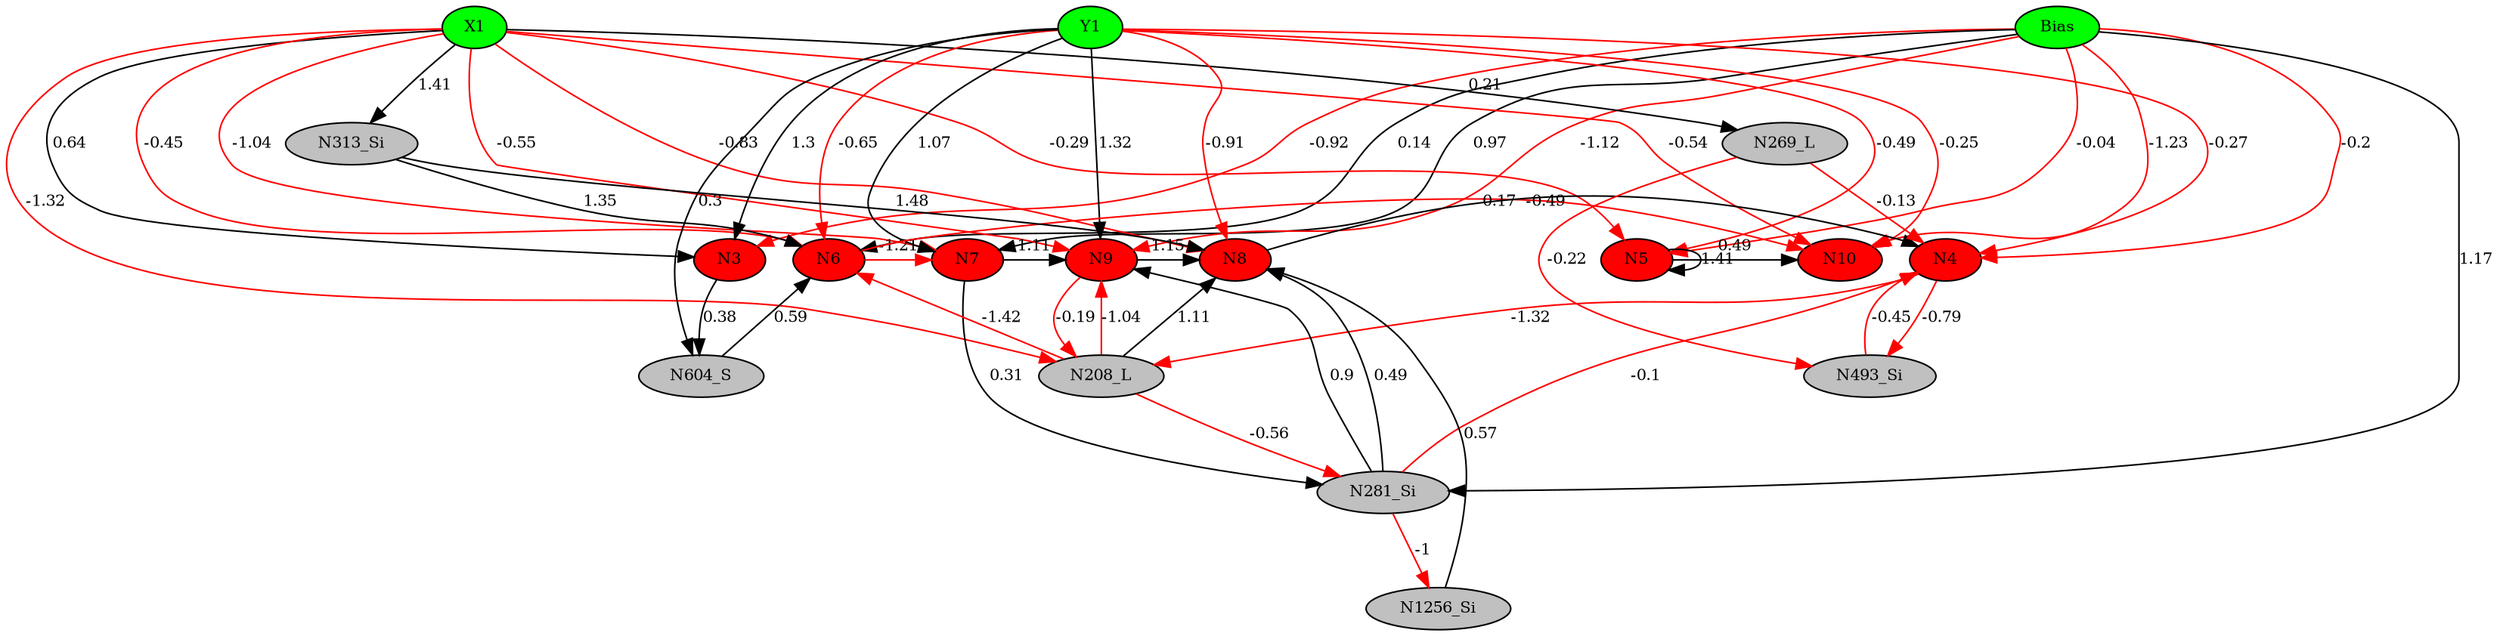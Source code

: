 digraph g { 
N0 [shape=ellipse, label=Bias,fontsize=10,height=0.1,width=0.1,style=filled,fillcolor=green]
N1[shape=ellipse label=X1,fontsize=10,height=0.1,width=0.1,style=filled,fillcolor=green]
N2[shape=ellipse label=Y1,fontsize=10,height=0.1,width=0.1,style=filled,fillcolor=green]
N3[shape=ellipse,fontsize = 10, height = 0.1, width = 0.1, style = filled, fillcolor = red]
N4[shape=ellipse,fontsize = 10, height = 0.1, width = 0.1, style = filled, fillcolor = red]
N5[shape=ellipse,fontsize = 10, height = 0.1, width = 0.1, style = filled, fillcolor = red]
N6[shape=ellipse,fontsize = 10, height = 0.1, width = 0.1, style = filled, fillcolor = red]
N7[shape=ellipse,fontsize = 10, height = 0.1, width = 0.1, style = filled, fillcolor = red]
N8[shape=ellipse,fontsize = 10, height = 0.1, width = 0.1, style = filled, fillcolor = red]
N9[shape=ellipse,fontsize = 10, height = 0.1, width = 0.1, style = filled, fillcolor = red]
N10[shape=ellipse,fontsize = 10, height = 0.1, width = 0.1, style = filled, fillcolor = red]
N208[shape=ellipse, label=N208_L,fontsize=10,height=0.1,width=0.1,style=filled,fillcolor=gray]
N269[shape=ellipse, label=N269_L,fontsize=10,height=0.1,width=0.1,style=filled,fillcolor=gray]
N281[shape=ellipse, label=N281_Si,fontsize=10,height=0.1,width=0.1,style=filled,fillcolor=gray]
N313[shape=ellipse, label=N313_Si,fontsize=10,height=0.1,width=0.1,style=filled,fillcolor=gray]
N493[shape=ellipse, label=N493_Si,fontsize=10,height=0.1,width=0.1,style=filled,fillcolor=gray]
N604[shape=ellipse, label=N604_S,fontsize=10,height=0.1,width=0.1,style=filled,fillcolor=gray]
N1256[shape=ellipse, label=N1256_Si,fontsize=10,height=0.1,width=0.1,style=filled,fillcolor=gray]
N0 -> N3 [color=red] [arrowType=inv][ label=-0.92,fontsize=10]
N1 -> N3 [color=black] [ label=0.64,fontsize=10]
N2 -> N3 [color=black] [ label=1.3,fontsize=10]
N0 -> N4 [color=red] [arrowType=inv][ label=-0.2,fontsize=10]
N2 -> N4 [color=red] [arrowType=inv][ label=-0.27,fontsize=10]
N0 -> N5 [color=red] [arrowType=inv][ label=-0.04,fontsize=10]
N1 -> N5 [color=red] [arrowType=inv][ label=-0.29,fontsize=10]
N2 -> N5 [color=red] [arrowType=inv][ label=-0.49,fontsize=10]
N0 -> N6 [color=black] [ label=0.14,fontsize=10]
N2 -> N6 [color=red] [arrowType=inv][ label=-0.65,fontsize=10]
N0 -> N7 [color=black] [ label=0.97,fontsize=10]
N1 -> N7 [color=red] [arrowType=inv][ label=-1.04,fontsize=10]
N2 -> N7 [color=black] [ label=1.07,fontsize=10]
N1 -> N8 [color=red] [arrowType=inv][ label=-0.83,fontsize=10]
N2 -> N8 [color=red] [arrowType=inv][ label=-0.91,fontsize=10]
N0 -> N9 [color=red] [arrowType=inv][ label=-1.12,fontsize=10]
N2 -> N9 [color=black] [ label=1.32,fontsize=10]
N0 -> N10 [color=red] [arrowType=inv][ label=-1.23,fontsize=10]
N1 -> N10 [color=red] [arrowType=inv][ label=-0.54,fontsize=10]
N2 -> N10 [color=red] [arrowType=inv][ label=-0.25,fontsize=10]
N8 -> N4 [color=black] [ label=0.17,fontsize=10]
N9 -> N8 [color=black] [ label=1.15,fontsize=10]
N1 -> N208 [color=red] [arrowType=inv][ label=-1.32,fontsize=10]
N208 -> N9 [color=red] [arrowType=inv][ label=-1.04,fontsize=10]
N4 -> N208 [color=red] [arrowType=inv][ label=-1.32,fontsize=10]
N5 -> N5 [color=black] [ label=1.41,fontsize=10]
N1 -> N269 [color=black] [ label=0.21,fontsize=10]
N269 -> N4 [color=red] [arrowType=inv][ label=-0.13,fontsize=10]
N0 -> N281 [color=black] [ label=1.17,fontsize=10]
N281 -> N8 [color=black] [ label=0.49,fontsize=10]
N1 -> N313 [color=black] [ label=1.41,fontsize=10]
N313 -> N6 [color=black] [ label=1.35,fontsize=10]
N1 -> N6 [color=red] [arrowType=inv][ label=-0.45,fontsize=10]
N269 -> N493 [color=red] [arrowType=inv][ label=-0.22,fontsize=10]
N493 -> N4 [color=red] [arrowType=inv][ label=-0.45,fontsize=10]
N281 -> N4 [color=red] [arrowType=inv][ label=-0.1,fontsize=10]
N6 -> N10 [color=red] [arrowType=inv][ label=-0.49,fontsize=10]
N2 -> N604 [color=black] [ label=0.3,fontsize=10]
N604 -> N6 [color=black] [ label=0.59,fontsize=10]
N6 -> N7 [color=red] [arrowType=inv][ label=-1.21,fontsize=10]
N5 -> N10 [color=black] [ label=0.49,fontsize=10]
N281 -> N9 [color=black] [ label=0.9,fontsize=10]
N208 -> N8 [color=black] [ label=1.11,fontsize=10]
N208 -> N281 [color=red] [arrowType=inv][ label=-0.56,fontsize=10]
N7 -> N9 [color=black] [ label=1.11,fontsize=10]
N1 -> N9 [color=red] [arrowType=inv][ label=-0.55,fontsize=10]
N281 -> N1256 [color=red] [arrowType=inv][ label=-1,fontsize=10]
N1256 -> N8 [color=black] [ label=0.57,fontsize=10]
N208 -> N6 [color=red] [arrowType=inv][ label=-1.42,fontsize=10]
N7 -> N281 [color=black] [ label=0.31,fontsize=10]
N313 -> N8 [color=black] [ label=1.48,fontsize=10]
N9 -> N208 [color=red] [arrowType=inv][ label=-0.19,fontsize=10]
N3 -> N604 [color=black] [ label=0.38,fontsize=10]
N4 -> N493 [color=red] [arrowType=inv][ label=-0.79,fontsize=10]
 { rank=same; 
N3
N4
N5
N6
N7
N8
N9
N10
 } 
 { rank=same; 
N1 ->N2 ->N0 [style=invis]
 } 
}
